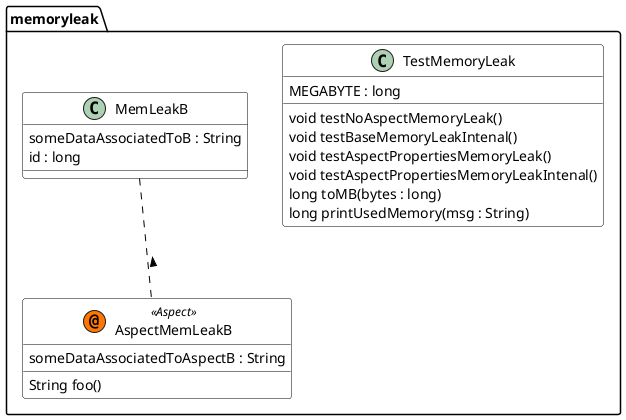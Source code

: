 @startuml

skinparam class {
	BackgroundColor White
	ArrowColor Black
	BorderColor Black
}
package memoryleak {
	class	TestMemoryLeak {
		MEGABYTE : long
		void testNoAspectMemoryLeak()
		void testBaseMemoryLeakIntenal()
		void testAspectPropertiesMemoryLeak()
		void testAspectPropertiesMemoryLeakIntenal()
		long toMB(bytes : long)
		long printUsedMemory(msg : String)
	}
	class	MemLeakB {
		someDataAssociatedToB : String
		id : long
	}
	class	AspectMemLeakB << (@,#FF7700) Aspect >> {
		someDataAssociatedToAspectB : String
		String foo()
	}
}
MemLeakB .. AspectMemLeakB : <      
@enduml
